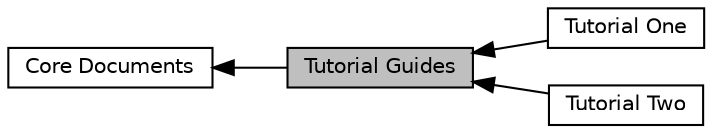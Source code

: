 digraph "Tutorial Guides"
{
  edge [fontname="Helvetica",fontsize="10",labelfontname="Helvetica",labelfontsize="10"];
  node [fontname="Helvetica",fontsize="10",shape=box];
  rankdir=LR;
  Node2 [label="Core Documents",height=0.2,width=0.4,color="black", fillcolor="white", style="filled",URL="$group___r_e_w___c_o_r_e___d_o_c_s.html",tooltip="Core documentation."];
  Node3 [label="Tutorial One",height=0.2,width=0.4,color="black", fillcolor="white", style="filled",URL="$group__tutorial1.html",tooltip=" "];
  Node4 [label="Tutorial Two",height=0.2,width=0.4,color="black", fillcolor="white", style="filled",URL="$group__tutorial2.html",tooltip=" "];
  Node1 [label="Tutorial Guides",height=0.2,width=0.4,color="black", fillcolor="grey75", style="filled", fontcolor="black",tooltip=" "];
  Node2->Node1 [shape=plaintext, dir="back", style="solid"];
  Node1->Node3 [shape=plaintext, dir="back", style="solid"];
  Node1->Node4 [shape=plaintext, dir="back", style="solid"];
}
